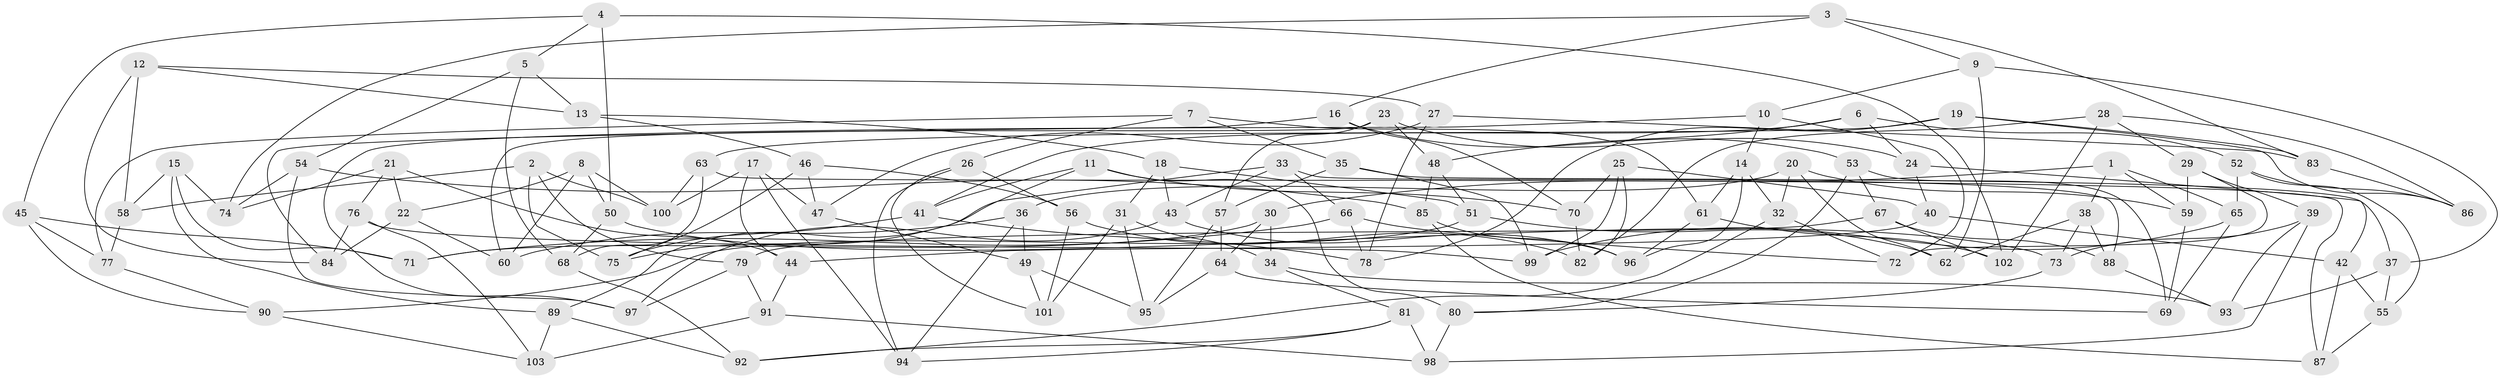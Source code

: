 // coarse degree distribution, {5: 0.16393442622950818, 6: 0.5245901639344263, 4: 0.2786885245901639, 3: 0.03278688524590164}
// Generated by graph-tools (version 1.1) at 2025/52/02/27/25 19:52:29]
// undirected, 103 vertices, 206 edges
graph export_dot {
graph [start="1"]
  node [color=gray90,style=filled];
  1;
  2;
  3;
  4;
  5;
  6;
  7;
  8;
  9;
  10;
  11;
  12;
  13;
  14;
  15;
  16;
  17;
  18;
  19;
  20;
  21;
  22;
  23;
  24;
  25;
  26;
  27;
  28;
  29;
  30;
  31;
  32;
  33;
  34;
  35;
  36;
  37;
  38;
  39;
  40;
  41;
  42;
  43;
  44;
  45;
  46;
  47;
  48;
  49;
  50;
  51;
  52;
  53;
  54;
  55;
  56;
  57;
  58;
  59;
  60;
  61;
  62;
  63;
  64;
  65;
  66;
  67;
  68;
  69;
  70;
  71;
  72;
  73;
  74;
  75;
  76;
  77;
  78;
  79;
  80;
  81;
  82;
  83;
  84;
  85;
  86;
  87;
  88;
  89;
  90;
  91;
  92;
  93;
  94;
  95;
  96;
  97;
  98;
  99;
  100;
  101;
  102;
  103;
  1 -- 38;
  1 -- 59;
  1 -- 65;
  1 -- 30;
  2 -- 100;
  2 -- 75;
  2 -- 79;
  2 -- 58;
  3 -- 16;
  3 -- 83;
  3 -- 74;
  3 -- 9;
  4 -- 102;
  4 -- 5;
  4 -- 45;
  4 -- 50;
  5 -- 13;
  5 -- 54;
  5 -- 68;
  6 -- 41;
  6 -- 24;
  6 -- 52;
  6 -- 48;
  7 -- 35;
  7 -- 61;
  7 -- 77;
  7 -- 26;
  8 -- 100;
  8 -- 60;
  8 -- 22;
  8 -- 50;
  9 -- 10;
  9 -- 37;
  9 -- 62;
  10 -- 97;
  10 -- 14;
  10 -- 72;
  11 -- 80;
  11 -- 89;
  11 -- 70;
  11 -- 41;
  12 -- 13;
  12 -- 27;
  12 -- 58;
  12 -- 84;
  13 -- 46;
  13 -- 18;
  14 -- 96;
  14 -- 32;
  14 -- 61;
  15 -- 74;
  15 -- 58;
  15 -- 71;
  15 -- 89;
  16 -- 70;
  16 -- 84;
  16 -- 53;
  17 -- 100;
  17 -- 44;
  17 -- 94;
  17 -- 47;
  18 -- 31;
  18 -- 43;
  18 -- 51;
  19 -- 83;
  19 -- 63;
  19 -- 78;
  19 -- 86;
  20 -- 59;
  20 -- 36;
  20 -- 62;
  20 -- 32;
  21 -- 74;
  21 -- 22;
  21 -- 44;
  21 -- 76;
  22 -- 60;
  22 -- 84;
  23 -- 48;
  23 -- 57;
  23 -- 24;
  23 -- 60;
  24 -- 42;
  24 -- 40;
  25 -- 99;
  25 -- 82;
  25 -- 40;
  25 -- 70;
  26 -- 94;
  26 -- 56;
  26 -- 101;
  27 -- 47;
  27 -- 78;
  27 -- 83;
  28 -- 82;
  28 -- 102;
  28 -- 29;
  28 -- 86;
  29 -- 39;
  29 -- 59;
  29 -- 72;
  30 -- 71;
  30 -- 34;
  30 -- 64;
  31 -- 95;
  31 -- 101;
  31 -- 34;
  32 -- 92;
  32 -- 72;
  33 -- 43;
  33 -- 88;
  33 -- 66;
  33 -- 75;
  34 -- 81;
  34 -- 93;
  35 -- 57;
  35 -- 37;
  35 -- 99;
  36 -- 94;
  36 -- 49;
  36 -- 60;
  37 -- 55;
  37 -- 93;
  38 -- 73;
  38 -- 88;
  38 -- 62;
  39 -- 73;
  39 -- 93;
  39 -- 98;
  40 -- 44;
  40 -- 42;
  41 -- 78;
  41 -- 75;
  42 -- 55;
  42 -- 87;
  43 -- 96;
  43 -- 97;
  44 -- 91;
  45 -- 77;
  45 -- 71;
  45 -- 90;
  46 -- 47;
  46 -- 56;
  46 -- 75;
  47 -- 49;
  48 -- 85;
  48 -- 51;
  49 -- 95;
  49 -- 101;
  50 -- 73;
  50 -- 68;
  51 -- 62;
  51 -- 90;
  52 -- 65;
  52 -- 86;
  52 -- 55;
  53 -- 80;
  53 -- 69;
  53 -- 67;
  54 -- 74;
  54 -- 85;
  54 -- 97;
  55 -- 87;
  56 -- 101;
  56 -- 82;
  57 -- 64;
  57 -- 95;
  58 -- 77;
  59 -- 69;
  61 -- 96;
  61 -- 102;
  63 -- 68;
  63 -- 100;
  63 -- 87;
  64 -- 95;
  64 -- 69;
  65 -- 99;
  65 -- 69;
  66 -- 78;
  66 -- 71;
  66 -- 72;
  67 -- 79;
  67 -- 102;
  67 -- 88;
  68 -- 92;
  70 -- 82;
  73 -- 80;
  76 -- 99;
  76 -- 103;
  76 -- 84;
  77 -- 90;
  79 -- 97;
  79 -- 91;
  80 -- 98;
  81 -- 92;
  81 -- 98;
  81 -- 94;
  83 -- 86;
  85 -- 87;
  85 -- 96;
  88 -- 93;
  89 -- 92;
  89 -- 103;
  90 -- 103;
  91 -- 98;
  91 -- 103;
}
